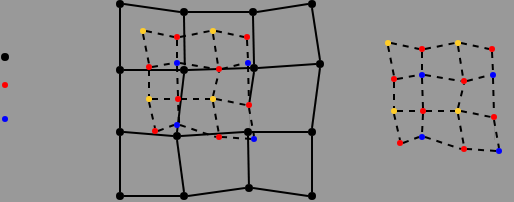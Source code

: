 <mxfile version="21.1.8" type="github">
  <diagram name="第 1 页" id="hhyrwVvPwq14U2Z5D0it">
    <mxGraphModel dx="271" dy="145" grid="0" gridSize="10" guides="1" tooltips="1" connect="1" arrows="1" fold="1" page="1" pageScale="1" pageWidth="827" pageHeight="1169" background="#999999" math="0" shadow="0">
      <root>
        <mxCell id="0" />
        <mxCell id="1" parent="0" />
        <mxCell id="DjizyAYh-VV-ndND365C-114" style="rounded=1;orthogonalLoop=1;jettySize=auto;html=1;exitX=1;exitY=0.5;exitDx=0;exitDy=0;entryX=0;entryY=0.5;entryDx=0;entryDy=0;startArrow=none;startFill=0;endArrow=none;endFill=0;elbow=vertical;strokeWidth=1;strokeColor=default;" edge="1" parent="1" source="DjizyAYh-VV-ndND365C-101" target="DjizyAYh-VV-ndND365C-102">
          <mxGeometry relative="1" as="geometry" />
        </mxCell>
        <mxCell id="DjizyAYh-VV-ndND365C-138" style="rounded=0;orthogonalLoop=1;jettySize=auto;html=1;exitX=0.5;exitY=1;exitDx=0;exitDy=0;entryX=0.5;entryY=0;entryDx=0;entryDy=0;endArrow=none;endFill=0;strokeWidth=1;" edge="1" parent="1" source="DjizyAYh-VV-ndND365C-101" target="DjizyAYh-VV-ndND365C-118">
          <mxGeometry relative="1" as="geometry" />
        </mxCell>
        <mxCell id="DjizyAYh-VV-ndND365C-101" value="" style="ellipse;whiteSpace=wrap;html=1;aspect=fixed;strokeColor=none;fillColor=#000000;" vertex="1" parent="1">
          <mxGeometry x="287" y="177" width="4" height="4" as="geometry" />
        </mxCell>
        <mxCell id="DjizyAYh-VV-ndND365C-115" style="rounded=0;orthogonalLoop=1;jettySize=auto;html=1;exitX=1;exitY=0.5;exitDx=0;exitDy=0;entryX=0;entryY=0.5;entryDx=0;entryDy=0;endArrow=none;endFill=0;strokeWidth=1;" edge="1" parent="1" source="DjizyAYh-VV-ndND365C-102" target="DjizyAYh-VV-ndND365C-103">
          <mxGeometry relative="1" as="geometry" />
        </mxCell>
        <mxCell id="DjizyAYh-VV-ndND365C-141" style="rounded=0;orthogonalLoop=1;jettySize=auto;html=1;exitX=0.5;exitY=1;exitDx=0;exitDy=0;endArrow=none;endFill=0;strokeWidth=1;" edge="1" parent="1" source="DjizyAYh-VV-ndND365C-102">
          <mxGeometry relative="1" as="geometry">
            <mxPoint x="321.389" y="209.619" as="targetPoint" />
          </mxGeometry>
        </mxCell>
        <mxCell id="DjizyAYh-VV-ndND365C-102" value="" style="ellipse;whiteSpace=wrap;html=1;aspect=fixed;strokeColor=none;fillColor=#000000;" vertex="1" parent="1">
          <mxGeometry x="319" y="181" width="4" height="4" as="geometry" />
        </mxCell>
        <mxCell id="DjizyAYh-VV-ndND365C-116" style="rounded=0;orthogonalLoop=1;jettySize=auto;html=1;exitX=1;exitY=0.5;exitDx=0;exitDy=0;endArrow=none;endFill=0;entryX=0;entryY=0.5;entryDx=0;entryDy=0;strokeWidth=1;" edge="1" parent="1" source="DjizyAYh-VV-ndND365C-103" target="DjizyAYh-VV-ndND365C-104">
          <mxGeometry relative="1" as="geometry">
            <mxPoint x="372.476" y="179.667" as="targetPoint" />
          </mxGeometry>
        </mxCell>
        <mxCell id="DjizyAYh-VV-ndND365C-144" style="rounded=0;orthogonalLoop=1;jettySize=auto;html=1;exitX=0.5;exitY=1;exitDx=0;exitDy=0;entryX=0.5;entryY=0;entryDx=0;entryDy=0;endArrow=none;endFill=0;strokeWidth=1;" edge="1" parent="1" source="DjizyAYh-VV-ndND365C-103" target="DjizyAYh-VV-ndND365C-122">
          <mxGeometry relative="1" as="geometry" />
        </mxCell>
        <mxCell id="DjizyAYh-VV-ndND365C-103" value="" style="ellipse;whiteSpace=wrap;html=1;aspect=fixed;strokeColor=none;fillColor=#000000;" vertex="1" parent="1">
          <mxGeometry x="353.5" y="181" width="4" height="4" as="geometry" />
        </mxCell>
        <mxCell id="DjizyAYh-VV-ndND365C-147" style="rounded=0;orthogonalLoop=1;jettySize=auto;html=1;exitX=0.5;exitY=1;exitDx=0;exitDy=0;endArrow=none;endFill=0;strokeWidth=1;entryX=0.5;entryY=0;entryDx=0;entryDy=0;" edge="1" parent="1" source="DjizyAYh-VV-ndND365C-104" target="DjizyAYh-VV-ndND365C-123">
          <mxGeometry relative="1" as="geometry">
            <mxPoint x="385" y="210" as="targetPoint" />
          </mxGeometry>
        </mxCell>
        <mxCell id="DjizyAYh-VV-ndND365C-104" value="" style="ellipse;whiteSpace=wrap;html=1;aspect=fixed;strokeColor=none;fillColor=#000000;" vertex="1" parent="1">
          <mxGeometry x="383" y="177" width="4" height="4" as="geometry" />
        </mxCell>
        <mxCell id="DjizyAYh-VV-ndND365C-117" style="rounded=0;orthogonalLoop=1;jettySize=auto;html=1;exitX=1;exitY=0.5;exitDx=0;exitDy=0;entryX=0;entryY=0.5;entryDx=0;entryDy=0;startArrow=none;startFill=0;endArrow=none;endFill=0;elbow=vertical;strokeWidth=1;" edge="1" parent="1" source="DjizyAYh-VV-ndND365C-118" target="DjizyAYh-VV-ndND365C-120">
          <mxGeometry relative="1" as="geometry" />
        </mxCell>
        <mxCell id="DjizyAYh-VV-ndND365C-139" style="rounded=0;orthogonalLoop=1;jettySize=auto;html=1;exitX=0.5;exitY=1;exitDx=0;exitDy=0;entryX=0.5;entryY=0;entryDx=0;entryDy=0;endArrow=none;endFill=0;strokeWidth=1;" edge="1" parent="1" source="DjizyAYh-VV-ndND365C-118" target="DjizyAYh-VV-ndND365C-125">
          <mxGeometry relative="1" as="geometry" />
        </mxCell>
        <mxCell id="DjizyAYh-VV-ndND365C-118" value="" style="ellipse;whiteSpace=wrap;html=1;aspect=fixed;strokeColor=none;fillColor=#000000;" vertex="1" parent="1">
          <mxGeometry x="287" y="210" width="4" height="4" as="geometry" />
        </mxCell>
        <mxCell id="DjizyAYh-VV-ndND365C-119" style="rounded=0;orthogonalLoop=1;jettySize=auto;html=1;exitX=1;exitY=0.5;exitDx=0;exitDy=0;entryX=0;entryY=0.5;entryDx=0;entryDy=0;endArrow=none;endFill=0;strokeWidth=1;" edge="1" parent="1" source="DjizyAYh-VV-ndND365C-120" target="DjizyAYh-VV-ndND365C-122">
          <mxGeometry relative="1" as="geometry" />
        </mxCell>
        <mxCell id="DjizyAYh-VV-ndND365C-120" value="" style="ellipse;whiteSpace=wrap;html=1;aspect=fixed;strokeColor=none;fillColor=#000000;" vertex="1" parent="1">
          <mxGeometry x="319" y="210" width="4" height="4" as="geometry" />
        </mxCell>
        <mxCell id="DjizyAYh-VV-ndND365C-121" style="rounded=0;orthogonalLoop=1;jettySize=auto;html=1;exitX=1;exitY=0.5;exitDx=0;exitDy=0;endArrow=none;endFill=0;strokeWidth=1;entryX=0;entryY=0.5;entryDx=0;entryDy=0;" edge="1" parent="1" source="DjizyAYh-VV-ndND365C-122" target="DjizyAYh-VV-ndND365C-123">
          <mxGeometry relative="1" as="geometry">
            <mxPoint x="382" y="213" as="targetPoint" />
          </mxGeometry>
        </mxCell>
        <mxCell id="DjizyAYh-VV-ndND365C-145" style="rounded=0;orthogonalLoop=1;jettySize=auto;html=1;exitX=0.5;exitY=1;exitDx=0;exitDy=0;dashed=1;endArrow=none;endFill=0;strokeWidth=0;" edge="1" parent="1" source="DjizyAYh-VV-ndND365C-165">
          <mxGeometry relative="1" as="geometry">
            <mxPoint x="353.5" y="240.73" as="targetPoint" />
          </mxGeometry>
        </mxCell>
        <mxCell id="DjizyAYh-VV-ndND365C-122" value="" style="ellipse;whiteSpace=wrap;html=1;aspect=fixed;strokeColor=none;fillColor=#000000;" vertex="1" parent="1">
          <mxGeometry x="354" y="209" width="4" height="4" as="geometry" />
        </mxCell>
        <mxCell id="DjizyAYh-VV-ndND365C-148" style="rounded=0;orthogonalLoop=1;jettySize=auto;html=1;exitX=0.5;exitY=1;exitDx=0;exitDy=0;entryX=0.5;entryY=0;entryDx=0;entryDy=0;endArrow=none;endFill=0;strokeWidth=1;" edge="1" parent="1" source="DjizyAYh-VV-ndND365C-123" target="DjizyAYh-VV-ndND365C-130">
          <mxGeometry relative="1" as="geometry" />
        </mxCell>
        <mxCell id="DjizyAYh-VV-ndND365C-123" value="" style="ellipse;whiteSpace=wrap;html=1;aspect=fixed;strokeColor=none;fillColor=#000000;" vertex="1" parent="1">
          <mxGeometry x="387" y="207" width="4" height="4" as="geometry" />
        </mxCell>
        <mxCell id="DjizyAYh-VV-ndND365C-124" style="rounded=0;orthogonalLoop=1;jettySize=auto;html=1;exitX=1;exitY=0.5;exitDx=0;exitDy=0;entryX=0;entryY=0.5;entryDx=0;entryDy=0;startArrow=none;startFill=0;endArrow=none;endFill=0;elbow=vertical;strokeWidth=1;" edge="1" parent="1" source="DjizyAYh-VV-ndND365C-125" target="DjizyAYh-VV-ndND365C-127">
          <mxGeometry relative="1" as="geometry" />
        </mxCell>
        <mxCell id="DjizyAYh-VV-ndND365C-140" style="rounded=0;orthogonalLoop=1;jettySize=auto;html=1;exitX=0.5;exitY=1;exitDx=0;exitDy=0;entryX=0.5;entryY=0;entryDx=0;entryDy=0;endArrow=none;endFill=0;strokeWidth=1;" edge="1" parent="1" source="DjizyAYh-VV-ndND365C-125" target="DjizyAYh-VV-ndND365C-132">
          <mxGeometry relative="1" as="geometry" />
        </mxCell>
        <mxCell id="DjizyAYh-VV-ndND365C-125" value="" style="ellipse;whiteSpace=wrap;html=1;aspect=fixed;strokeColor=none;fillColor=#000000;" vertex="1" parent="1">
          <mxGeometry x="287" y="241" width="4" height="4" as="geometry" />
        </mxCell>
        <mxCell id="DjizyAYh-VV-ndND365C-143" style="rounded=0;orthogonalLoop=1;jettySize=auto;html=1;exitX=0.5;exitY=1;exitDx=0;exitDy=0;entryX=0.5;entryY=0;entryDx=0;entryDy=0;endArrow=none;endFill=0;strokeWidth=1;" edge="1" parent="1" source="DjizyAYh-VV-ndND365C-127" target="DjizyAYh-VV-ndND365C-134">
          <mxGeometry relative="1" as="geometry" />
        </mxCell>
        <mxCell id="DjizyAYh-VV-ndND365C-253" style="rounded=0;orthogonalLoop=1;jettySize=auto;html=1;exitX=0.5;exitY=0;exitDx=0;exitDy=0;entryX=0.5;entryY=1;entryDx=0;entryDy=0;endArrow=none;endFill=0;" edge="1" parent="1" source="DjizyAYh-VV-ndND365C-127" target="DjizyAYh-VV-ndND365C-120">
          <mxGeometry relative="1" as="geometry" />
        </mxCell>
        <mxCell id="DjizyAYh-VV-ndND365C-127" value="" style="ellipse;whiteSpace=wrap;html=1;aspect=fixed;strokeColor=none;fillColor=#000000;" vertex="1" parent="1">
          <mxGeometry x="315.5" y="243" width="4" height="4" as="geometry" />
        </mxCell>
        <mxCell id="DjizyAYh-VV-ndND365C-128" style="rounded=0;orthogonalLoop=1;jettySize=auto;html=1;exitX=1;exitY=0.5;exitDx=0;exitDy=0;endArrow=none;endFill=0;entryX=0;entryY=0.5;entryDx=0;entryDy=0;strokeWidth=1;" edge="1" parent="1" source="DjizyAYh-VV-ndND365C-129" target="DjizyAYh-VV-ndND365C-130">
          <mxGeometry relative="1" as="geometry">
            <mxPoint x="372.476" y="243.667" as="targetPoint" />
          </mxGeometry>
        </mxCell>
        <mxCell id="DjizyAYh-VV-ndND365C-146" style="rounded=0;orthogonalLoop=1;jettySize=auto;html=1;exitX=0.5;exitY=1;exitDx=0;exitDy=0;dashed=1;endArrow=none;endFill=0;strokeWidth=0;" edge="1" parent="1" source="DjizyAYh-VV-ndND365C-136">
          <mxGeometry relative="1" as="geometry">
            <mxPoint x="353.5" y="272.635" as="targetPoint" />
          </mxGeometry>
        </mxCell>
        <mxCell id="DjizyAYh-VV-ndND365C-129" value="" style="ellipse;whiteSpace=wrap;html=1;aspect=fixed;strokeColor=none;fillColor=#000000;" vertex="1" parent="1">
          <mxGeometry x="351" y="241" width="4" height="4" as="geometry" />
        </mxCell>
        <mxCell id="DjizyAYh-VV-ndND365C-149" style="rounded=0;orthogonalLoop=1;jettySize=auto;html=1;exitX=0.5;exitY=1;exitDx=0;exitDy=0;entryX=0.5;entryY=0;entryDx=0;entryDy=0;endArrow=none;endFill=0;strokeWidth=1;" edge="1" parent="1" source="DjizyAYh-VV-ndND365C-130" target="DjizyAYh-VV-ndND365C-137">
          <mxGeometry relative="1" as="geometry" />
        </mxCell>
        <mxCell id="DjizyAYh-VV-ndND365C-130" value="" style="ellipse;whiteSpace=wrap;html=1;aspect=fixed;strokeColor=none;fillColor=#000000;" vertex="1" parent="1">
          <mxGeometry x="383" y="241" width="4" height="4" as="geometry" />
        </mxCell>
        <mxCell id="DjizyAYh-VV-ndND365C-131" style="rounded=0;orthogonalLoop=1;jettySize=auto;html=1;exitX=1;exitY=0.5;exitDx=0;exitDy=0;entryX=0;entryY=0.5;entryDx=0;entryDy=0;startArrow=none;startFill=0;endArrow=none;endFill=0;elbow=vertical;strokeWidth=1;" edge="1" parent="1" source="DjizyAYh-VV-ndND365C-132" target="DjizyAYh-VV-ndND365C-134">
          <mxGeometry relative="1" as="geometry" />
        </mxCell>
        <mxCell id="DjizyAYh-VV-ndND365C-132" value="" style="ellipse;whiteSpace=wrap;html=1;aspect=fixed;strokeColor=none;fillColor=#000000;" vertex="1" parent="1">
          <mxGeometry x="287" y="273" width="4" height="4" as="geometry" />
        </mxCell>
        <mxCell id="DjizyAYh-VV-ndND365C-133" style="rounded=0;orthogonalLoop=1;jettySize=auto;html=1;exitX=1;exitY=0.5;exitDx=0;exitDy=0;entryX=0;entryY=0.5;entryDx=0;entryDy=0;endArrow=none;endFill=0;strokeWidth=1;" edge="1" parent="1" source="DjizyAYh-VV-ndND365C-134" target="DjizyAYh-VV-ndND365C-136">
          <mxGeometry relative="1" as="geometry" />
        </mxCell>
        <mxCell id="DjizyAYh-VV-ndND365C-134" value="" style="ellipse;whiteSpace=wrap;html=1;aspect=fixed;strokeColor=none;fillColor=#000000;" vertex="1" parent="1">
          <mxGeometry x="319" y="273" width="4" height="4" as="geometry" />
        </mxCell>
        <mxCell id="DjizyAYh-VV-ndND365C-135" style="rounded=0;orthogonalLoop=1;jettySize=auto;html=1;exitX=1;exitY=0.5;exitDx=0;exitDy=0;endArrow=none;endFill=0;entryX=0;entryY=0.5;entryDx=0;entryDy=0;strokeWidth=1;" edge="1" parent="1" source="DjizyAYh-VV-ndND365C-136" target="DjizyAYh-VV-ndND365C-137">
          <mxGeometry relative="1" as="geometry">
            <mxPoint x="372.476" y="275.667" as="targetPoint" />
          </mxGeometry>
        </mxCell>
        <mxCell id="DjizyAYh-VV-ndND365C-137" value="" style="ellipse;whiteSpace=wrap;html=1;aspect=fixed;strokeColor=none;fillColor=#000000;" vertex="1" parent="1">
          <mxGeometry x="383" y="273" width="4" height="4" as="geometry" />
        </mxCell>
        <mxCell id="DjizyAYh-VV-ndND365C-150" value="" style="ellipse;whiteSpace=wrap;html=1;aspect=fixed;fillColor=#000000;" vertex="1" parent="1">
          <mxGeometry x="230" y="204" width="3" height="3" as="geometry" />
        </mxCell>
        <mxCell id="DjizyAYh-VV-ndND365C-151" value="" style="ellipse;whiteSpace=wrap;html=1;aspect=fixed;fillColor=#FF0000;strokeColor=none;" vertex="1" parent="1">
          <mxGeometry x="230" y="218" width="3" height="3" as="geometry" />
        </mxCell>
        <mxCell id="DjizyAYh-VV-ndND365C-152" value="" style="ellipse;whiteSpace=wrap;html=1;aspect=fixed;strokeColor=none;fillColor=#0000FF;" vertex="1" parent="1">
          <mxGeometry x="230" y="235" width="3" height="3" as="geometry" />
        </mxCell>
        <mxCell id="DjizyAYh-VV-ndND365C-178" style="rounded=0;orthogonalLoop=1;jettySize=auto;html=1;exitX=1;exitY=0.5;exitDx=0;exitDy=0;entryX=0;entryY=0.5;entryDx=0;entryDy=0;endArrow=none;endFill=0;dashed=1;" edge="1" parent="1" source="DjizyAYh-VV-ndND365C-153" target="DjizyAYh-VV-ndND365C-157">
          <mxGeometry relative="1" as="geometry" />
        </mxCell>
        <mxCell id="DjizyAYh-VV-ndND365C-181" style="rounded=0;orthogonalLoop=1;jettySize=auto;html=1;exitX=0.5;exitY=1;exitDx=0;exitDy=0;entryX=0.5;entryY=0;entryDx=0;entryDy=0;endArrow=none;endFill=0;dashed=1;" edge="1" parent="1" source="DjizyAYh-VV-ndND365C-153" target="DjizyAYh-VV-ndND365C-162">
          <mxGeometry relative="1" as="geometry" />
        </mxCell>
        <mxCell id="DjizyAYh-VV-ndND365C-153" value="" style="ellipse;whiteSpace=wrap;html=1;aspect=fixed;strokeColor=none;fillColor=#ffcd28;gradientColor=none;" vertex="1" parent="1">
          <mxGeometry x="299" y="191" width="3" height="3" as="geometry" />
        </mxCell>
        <mxCell id="DjizyAYh-VV-ndND365C-180" style="rounded=0;orthogonalLoop=1;jettySize=auto;html=1;exitX=1;exitY=0.5;exitDx=0;exitDy=0;entryX=0;entryY=0.5;entryDx=0;entryDy=0;startArrow=none;startFill=0;endArrow=none;endFill=0;dashed=1;" edge="1" parent="1" source="DjizyAYh-VV-ndND365C-154" target="DjizyAYh-VV-ndND365C-164">
          <mxGeometry relative="1" as="geometry" />
        </mxCell>
        <mxCell id="DjizyAYh-VV-ndND365C-198" style="rounded=0;orthogonalLoop=1;jettySize=auto;html=1;exitX=0.5;exitY=1;exitDx=0;exitDy=0;entryX=0.415;entryY=0.372;entryDx=0;entryDy=0;entryPerimeter=0;endArrow=none;endFill=0;dashed=1;" edge="1" parent="1" source="DjizyAYh-VV-ndND365C-154" target="DjizyAYh-VV-ndND365C-163">
          <mxGeometry relative="1" as="geometry" />
        </mxCell>
        <mxCell id="DjizyAYh-VV-ndND365C-154" value="" style="ellipse;whiteSpace=wrap;html=1;aspect=fixed;strokeColor=none;fillColor=#ffcd28;gradientColor=none;" vertex="1" parent="1">
          <mxGeometry x="334" y="191" width="3" height="3" as="geometry" />
        </mxCell>
        <mxCell id="DjizyAYh-VV-ndND365C-184" style="rounded=0;orthogonalLoop=1;jettySize=auto;html=1;exitX=0.5;exitY=1;exitDx=0;exitDy=0;entryX=0.5;entryY=0;entryDx=0;entryDy=0;endArrow=none;endFill=0;dashed=1;" edge="1" parent="1" source="DjizyAYh-VV-ndND365C-155" target="DjizyAYh-VV-ndND365C-166">
          <mxGeometry relative="1" as="geometry" />
        </mxCell>
        <mxCell id="DjizyAYh-VV-ndND365C-191" style="rounded=0;orthogonalLoop=1;jettySize=auto;html=1;exitX=1;exitY=0.5;exitDx=0;exitDy=0;entryX=0;entryY=0.5;entryDx=0;entryDy=0;endArrow=none;endFill=0;dashed=1;" edge="1" parent="1" source="DjizyAYh-VV-ndND365C-155" target="DjizyAYh-VV-ndND365C-168">
          <mxGeometry relative="1" as="geometry" />
        </mxCell>
        <mxCell id="DjizyAYh-VV-ndND365C-155" value="" style="ellipse;whiteSpace=wrap;html=1;aspect=fixed;strokeColor=none;fillColor=#ffcd28;gradientColor=none;" vertex="1" parent="1">
          <mxGeometry x="302" y="225" width="3" height="3" as="geometry" />
        </mxCell>
        <mxCell id="DjizyAYh-VV-ndND365C-196" style="rounded=0;orthogonalLoop=1;jettySize=auto;html=1;exitX=0.5;exitY=0;exitDx=0;exitDy=0;entryX=0.5;entryY=1;entryDx=0;entryDy=0;endArrow=none;endFill=0;dashed=1;" edge="1" parent="1" source="DjizyAYh-VV-ndND365C-156" target="DjizyAYh-VV-ndND365C-163">
          <mxGeometry relative="1" as="geometry" />
        </mxCell>
        <mxCell id="DjizyAYh-VV-ndND365C-201" style="rounded=0;orthogonalLoop=1;jettySize=auto;html=1;exitX=1;exitY=0.5;exitDx=0;exitDy=0;entryX=0;entryY=0.5;entryDx=0;entryDy=0;endArrow=none;endFill=0;dashed=1;" edge="1" parent="1" source="DjizyAYh-VV-ndND365C-156" target="DjizyAYh-VV-ndND365C-165">
          <mxGeometry relative="1" as="geometry" />
        </mxCell>
        <mxCell id="DjizyAYh-VV-ndND365C-204" style="rounded=0;orthogonalLoop=1;jettySize=auto;html=1;exitX=0.5;exitY=1;exitDx=0;exitDy=0;entryX=0.5;entryY=0;entryDx=0;entryDy=0;endArrow=none;endFill=0;dashed=1;" edge="1" parent="1" source="DjizyAYh-VV-ndND365C-156" target="DjizyAYh-VV-ndND365C-170">
          <mxGeometry relative="1" as="geometry" />
        </mxCell>
        <mxCell id="DjizyAYh-VV-ndND365C-156" value="" style="ellipse;whiteSpace=wrap;html=1;aspect=fixed;strokeColor=none;fillColor=#ffcd28;gradientColor=none;" vertex="1" parent="1">
          <mxGeometry x="334" y="225" width="3" height="3" as="geometry" />
        </mxCell>
        <mxCell id="DjizyAYh-VV-ndND365C-179" style="rounded=0;orthogonalLoop=1;jettySize=auto;html=1;exitX=1;exitY=0.5;exitDx=0;exitDy=0;entryX=0;entryY=0.5;entryDx=0;entryDy=0;endArrow=none;endFill=0;dashed=1;" edge="1" parent="1" source="DjizyAYh-VV-ndND365C-157" target="DjizyAYh-VV-ndND365C-154">
          <mxGeometry relative="1" as="geometry" />
        </mxCell>
        <mxCell id="DjizyAYh-VV-ndND365C-182" style="rounded=0;orthogonalLoop=1;jettySize=auto;html=1;exitX=0.5;exitY=1;exitDx=0;exitDy=0;entryX=0.5;entryY=0;entryDx=0;entryDy=0;endArrow=none;endFill=0;dashed=1;" edge="1" parent="1" source="DjizyAYh-VV-ndND365C-157" target="DjizyAYh-VV-ndND365C-172">
          <mxGeometry relative="1" as="geometry" />
        </mxCell>
        <mxCell id="DjizyAYh-VV-ndND365C-157" value="" style="ellipse;whiteSpace=wrap;html=1;aspect=fixed;fillColor=#FF0000;strokeColor=none;" vertex="1" parent="1">
          <mxGeometry x="316" y="194" width="3" height="3" as="geometry" />
        </mxCell>
        <mxCell id="DjizyAYh-VV-ndND365C-183" style="rounded=0;orthogonalLoop=1;jettySize=auto;html=1;exitX=0.5;exitY=1;exitDx=0;exitDy=0;entryX=0.5;entryY=0;entryDx=0;entryDy=0;endArrow=none;endFill=0;dashed=1;" edge="1" parent="1" source="DjizyAYh-VV-ndND365C-162" target="DjizyAYh-VV-ndND365C-155">
          <mxGeometry relative="1" as="geometry" />
        </mxCell>
        <mxCell id="DjizyAYh-VV-ndND365C-186" style="rounded=0;orthogonalLoop=1;jettySize=auto;html=1;exitX=1;exitY=0.5;exitDx=0;exitDy=0;entryX=0;entryY=0.5;entryDx=0;entryDy=0;endArrow=none;endFill=0;dashed=1;" edge="1" parent="1" source="DjizyAYh-VV-ndND365C-162" target="DjizyAYh-VV-ndND365C-172">
          <mxGeometry relative="1" as="geometry" />
        </mxCell>
        <mxCell id="DjizyAYh-VV-ndND365C-162" value="" style="ellipse;whiteSpace=wrap;html=1;aspect=fixed;fillColor=#FF0000;strokeColor=none;" vertex="1" parent="1">
          <mxGeometry x="302" y="209" width="3" height="3" as="geometry" />
        </mxCell>
        <mxCell id="DjizyAYh-VV-ndND365C-188" style="rounded=0;orthogonalLoop=1;jettySize=auto;html=1;exitX=1;exitY=0.5;exitDx=0;exitDy=0;entryX=0;entryY=0.5;entryDx=0;entryDy=0;endArrow=none;endFill=0;dashed=1;" edge="1" parent="1" source="DjizyAYh-VV-ndND365C-163" target="DjizyAYh-VV-ndND365C-173">
          <mxGeometry relative="1" as="geometry" />
        </mxCell>
        <mxCell id="DjizyAYh-VV-ndND365C-163" value="" style="ellipse;whiteSpace=wrap;html=1;aspect=fixed;fillColor=#FF0000;strokeColor=none;" vertex="1" parent="1">
          <mxGeometry x="337" y="210" width="3" height="3" as="geometry" />
        </mxCell>
        <mxCell id="DjizyAYh-VV-ndND365C-189" style="rounded=0;orthogonalLoop=1;jettySize=auto;html=1;exitX=0.5;exitY=1;exitDx=0;exitDy=0;entryX=0.5;entryY=0;entryDx=0;entryDy=0;endArrow=none;endFill=0;dashed=1;" edge="1" parent="1" source="DjizyAYh-VV-ndND365C-164" target="DjizyAYh-VV-ndND365C-173">
          <mxGeometry relative="1" as="geometry" />
        </mxCell>
        <mxCell id="DjizyAYh-VV-ndND365C-209" style="edgeStyle=orthogonalEdgeStyle;rounded=0;orthogonalLoop=1;jettySize=auto;html=1;exitX=1;exitY=1;exitDx=0;exitDy=0;" edge="1" parent="1" source="DjizyAYh-VV-ndND365C-164">
          <mxGeometry relative="1" as="geometry">
            <mxPoint x="353.5" y="196.538" as="targetPoint" />
          </mxGeometry>
        </mxCell>
        <mxCell id="DjizyAYh-VV-ndND365C-164" value="" style="ellipse;whiteSpace=wrap;html=1;aspect=fixed;fillColor=#FF0000;strokeColor=none;" vertex="1" parent="1">
          <mxGeometry x="351" y="194" width="3" height="3" as="geometry" />
        </mxCell>
        <mxCell id="DjizyAYh-VV-ndND365C-185" style="rounded=0;orthogonalLoop=1;jettySize=auto;html=1;exitX=1;exitY=0.5;exitDx=0;exitDy=0;entryX=0;entryY=0.5;entryDx=0;entryDy=0;endArrow=none;endFill=0;dashed=1;" edge="1" parent="1" source="DjizyAYh-VV-ndND365C-166" target="DjizyAYh-VV-ndND365C-174">
          <mxGeometry relative="1" as="geometry" />
        </mxCell>
        <mxCell id="DjizyAYh-VV-ndND365C-166" value="" style="ellipse;whiteSpace=wrap;html=1;aspect=fixed;fillColor=#FF0000;strokeColor=none;" vertex="1" parent="1">
          <mxGeometry x="305" y="241" width="3" height="3" as="geometry" />
        </mxCell>
        <mxCell id="DjizyAYh-VV-ndND365C-193" style="rounded=0;orthogonalLoop=1;jettySize=auto;html=1;exitX=1;exitY=0.5;exitDx=0;exitDy=0;entryX=0;entryY=0.5;entryDx=0;entryDy=0;endArrow=none;endFill=0;dashed=1;" edge="1" parent="1" source="DjizyAYh-VV-ndND365C-168" target="DjizyAYh-VV-ndND365C-156">
          <mxGeometry relative="1" as="geometry" />
        </mxCell>
        <mxCell id="DjizyAYh-VV-ndND365C-171" value="" style="rounded=0;orthogonalLoop=1;jettySize=auto;html=1;exitX=1;exitY=0.5;exitDx=0;exitDy=0;entryX=0;entryY=0.5;entryDx=0;entryDy=0;endArrow=none;endFill=0;strokeWidth=1;" edge="1" parent="1" source="DjizyAYh-VV-ndND365C-127" target="DjizyAYh-VV-ndND365C-129">
          <mxGeometry relative="1" as="geometry">
            <mxPoint x="324" y="244" as="sourcePoint" />
            <mxPoint x="351" y="244" as="targetPoint" />
          </mxGeometry>
        </mxCell>
        <mxCell id="DjizyAYh-VV-ndND365C-170" value="" style="ellipse;whiteSpace=wrap;html=1;aspect=fixed;fillColor=#FF0000;strokeColor=none;" vertex="1" parent="1">
          <mxGeometry x="337" y="244" width="3" height="3" as="geometry" />
        </mxCell>
        <mxCell id="DjizyAYh-VV-ndND365C-187" style="rounded=0;orthogonalLoop=1;jettySize=auto;html=1;exitX=1;exitY=0.5;exitDx=0;exitDy=0;entryX=0;entryY=0.5;entryDx=0;entryDy=0;endArrow=none;endFill=0;dashed=1;" edge="1" parent="1" source="DjizyAYh-VV-ndND365C-172" target="DjizyAYh-VV-ndND365C-163">
          <mxGeometry relative="1" as="geometry" />
        </mxCell>
        <mxCell id="DjizyAYh-VV-ndND365C-190" style="rounded=0;orthogonalLoop=1;jettySize=auto;html=1;exitX=0.5;exitY=1;exitDx=0;exitDy=0;entryX=0.5;entryY=0;entryDx=0;entryDy=0;endArrow=none;endFill=0;dashed=1;" edge="1" parent="1" source="DjizyAYh-VV-ndND365C-172" target="DjizyAYh-VV-ndND365C-168">
          <mxGeometry relative="1" as="geometry" />
        </mxCell>
        <mxCell id="DjizyAYh-VV-ndND365C-172" value="" style="ellipse;whiteSpace=wrap;html=1;aspect=fixed;strokeColor=none;fillColor=#0000FF;" vertex="1" parent="1">
          <mxGeometry x="316" y="207" width="3" height="3" as="geometry" />
        </mxCell>
        <mxCell id="DjizyAYh-VV-ndND365C-197" style="rounded=0;orthogonalLoop=1;jettySize=auto;html=1;exitX=0.5;exitY=1;exitDx=0;exitDy=0;entryX=0.5;entryY=0;entryDx=0;entryDy=0;endArrow=none;endFill=0;dashed=1;" edge="1" parent="1" source="DjizyAYh-VV-ndND365C-173" target="DjizyAYh-VV-ndND365C-165">
          <mxGeometry relative="1" as="geometry" />
        </mxCell>
        <mxCell id="DjizyAYh-VV-ndND365C-173" value="" style="ellipse;whiteSpace=wrap;html=1;aspect=fixed;strokeColor=none;fillColor=#0000FF;" vertex="1" parent="1">
          <mxGeometry x="351.5" y="207" width="3" height="3" as="geometry" />
        </mxCell>
        <mxCell id="DjizyAYh-VV-ndND365C-202" style="rounded=0;orthogonalLoop=1;jettySize=auto;html=1;exitX=1;exitY=0.5;exitDx=0;exitDy=0;entryX=0;entryY=0.5;entryDx=0;entryDy=0;endArrow=none;endFill=0;dashed=1;" edge="1" parent="1" source="DjizyAYh-VV-ndND365C-174" target="DjizyAYh-VV-ndND365C-170">
          <mxGeometry relative="1" as="geometry" />
        </mxCell>
        <mxCell id="DjizyAYh-VV-ndND365C-203" style="rounded=0;orthogonalLoop=1;jettySize=auto;html=1;exitX=1;exitY=0;exitDx=0;exitDy=0;entryX=0.5;entryY=1;entryDx=0;entryDy=0;endArrow=none;endFill=0;dashed=1;" edge="1" parent="1" source="DjizyAYh-VV-ndND365C-174" target="DjizyAYh-VV-ndND365C-168">
          <mxGeometry relative="1" as="geometry" />
        </mxCell>
        <mxCell id="DjizyAYh-VV-ndND365C-174" value="" style="ellipse;whiteSpace=wrap;html=1;aspect=fixed;strokeColor=none;fillColor=#0000FF;" vertex="1" parent="1">
          <mxGeometry x="316" y="238" width="3" height="3" as="geometry" />
        </mxCell>
        <mxCell id="DjizyAYh-VV-ndND365C-205" style="rounded=0;orthogonalLoop=1;jettySize=auto;html=1;exitX=0;exitY=0.5;exitDx=0;exitDy=0;entryX=1;entryY=0.5;entryDx=0;entryDy=0;endArrow=none;endFill=0;dashed=1;" edge="1" parent="1" source="DjizyAYh-VV-ndND365C-175" target="DjizyAYh-VV-ndND365C-170">
          <mxGeometry relative="1" as="geometry" />
        </mxCell>
        <mxCell id="DjizyAYh-VV-ndND365C-175" value="" style="ellipse;whiteSpace=wrap;html=1;aspect=fixed;strokeColor=none;fillColor=#0000FF;" vertex="1" parent="1">
          <mxGeometry x="354.5" y="245" width="3" height="3" as="geometry" />
        </mxCell>
        <mxCell id="DjizyAYh-VV-ndND365C-199" value="" style="rounded=0;orthogonalLoop=1;jettySize=auto;html=1;exitX=0.5;exitY=1;exitDx=0;exitDy=0;endArrow=none;endFill=0;strokeWidth=1;" edge="1" parent="1" source="DjizyAYh-VV-ndND365C-122" target="DjizyAYh-VV-ndND365C-165">
          <mxGeometry relative="1" as="geometry">
            <mxPoint x="353.5" y="240.73" as="targetPoint" />
            <mxPoint x="353" y="214" as="sourcePoint" />
          </mxGeometry>
        </mxCell>
        <mxCell id="DjizyAYh-VV-ndND365C-206" style="rounded=0;orthogonalLoop=1;jettySize=auto;html=1;exitX=0.5;exitY=1;exitDx=0;exitDy=0;entryX=0.5;entryY=0;entryDx=0;entryDy=0;endArrow=none;endFill=0;dashed=1;" edge="1" parent="1" source="DjizyAYh-VV-ndND365C-165" target="DjizyAYh-VV-ndND365C-175">
          <mxGeometry relative="1" as="geometry" />
        </mxCell>
        <mxCell id="DjizyAYh-VV-ndND365C-165" value="" style="ellipse;whiteSpace=wrap;html=1;aspect=fixed;fillColor=#FF0000;strokeColor=none;" vertex="1" parent="1">
          <mxGeometry x="352" y="228" width="3" height="3" as="geometry" />
        </mxCell>
        <mxCell id="DjizyAYh-VV-ndND365C-207" value="" style="rounded=0;orthogonalLoop=1;jettySize=auto;html=1;exitX=0.5;exitY=1;exitDx=0;exitDy=0;endArrow=none;endFill=0;strokeWidth=1;" edge="1" parent="1" source="DjizyAYh-VV-ndND365C-129" target="DjizyAYh-VV-ndND365C-136">
          <mxGeometry relative="1" as="geometry">
            <mxPoint x="353.5" y="272.635" as="targetPoint" />
            <mxPoint x="353" y="245" as="sourcePoint" />
          </mxGeometry>
        </mxCell>
        <mxCell id="DjizyAYh-VV-ndND365C-136" value="" style="ellipse;whiteSpace=wrap;html=1;aspect=fixed;strokeColor=none;fillColor=#000000;" vertex="1" parent="1">
          <mxGeometry x="351.5" y="269" width="4" height="4" as="geometry" />
        </mxCell>
        <mxCell id="DjizyAYh-VV-ndND365C-168" value="" style="ellipse;whiteSpace=wrap;html=1;aspect=fixed;fillColor=#FF0000;strokeColor=none;" vertex="1" parent="1">
          <mxGeometry x="316.5" y="225" width="3" height="3" as="geometry" />
        </mxCell>
        <mxCell id="DjizyAYh-VV-ndND365C-211" style="rounded=0;orthogonalLoop=1;jettySize=auto;html=1;exitX=0.5;exitY=1;exitDx=0;exitDy=0;endArrow=none;endFill=0;strokeWidth=1;entryX=0.5;entryY=0;entryDx=0;entryDy=0;dashed=1;" edge="1" parent="1" source="DjizyAYh-VV-ndND365C-252" target="DjizyAYh-VV-ndND365C-247">
          <mxGeometry relative="1" as="geometry">
            <mxPoint x="440.5" y="249" as="targetPoint" />
          </mxGeometry>
        </mxCell>
        <mxCell id="DjizyAYh-VV-ndND365C-212" style="rounded=0;orthogonalLoop=1;jettySize=auto;html=1;exitX=0.5;exitY=1;exitDx=0;exitDy=0;dashed=1;endArrow=none;endFill=0;strokeWidth=0;" edge="1" parent="1" source="DjizyAYh-VV-ndND365C-251">
          <mxGeometry relative="1" as="geometry">
            <mxPoint x="476" y="246.73" as="targetPoint" />
          </mxGeometry>
        </mxCell>
        <mxCell id="DjizyAYh-VV-ndND365C-213" style="rounded=0;orthogonalLoop=1;jettySize=auto;html=1;exitX=1;exitY=0.5;exitDx=0;exitDy=0;entryX=0;entryY=0.5;entryDx=0;entryDy=0;endArrow=none;endFill=0;dashed=1;" edge="1" parent="1" source="DjizyAYh-VV-ndND365C-215" target="DjizyAYh-VV-ndND365C-228">
          <mxGeometry relative="1" as="geometry" />
        </mxCell>
        <mxCell id="DjizyAYh-VV-ndND365C-214" style="rounded=0;orthogonalLoop=1;jettySize=auto;html=1;exitX=0.5;exitY=1;exitDx=0;exitDy=0;entryX=0.5;entryY=0;entryDx=0;entryDy=0;endArrow=none;endFill=0;dashed=1;" edge="1" parent="1" source="DjizyAYh-VV-ndND365C-215" target="DjizyAYh-VV-ndND365C-231">
          <mxGeometry relative="1" as="geometry" />
        </mxCell>
        <mxCell id="DjizyAYh-VV-ndND365C-215" value="" style="ellipse;whiteSpace=wrap;html=1;aspect=fixed;strokeColor=none;fillColor=#ffcd28;gradientColor=none;" vertex="1" parent="1">
          <mxGeometry x="421.5" y="197" width="3" height="3" as="geometry" />
        </mxCell>
        <mxCell id="DjizyAYh-VV-ndND365C-216" style="rounded=0;orthogonalLoop=1;jettySize=auto;html=1;exitX=1;exitY=0.5;exitDx=0;exitDy=0;entryX=0;entryY=0.5;entryDx=0;entryDy=0;startArrow=none;startFill=0;endArrow=none;endFill=0;dashed=1;" edge="1" parent="1" source="DjizyAYh-VV-ndND365C-218" target="DjizyAYh-VV-ndND365C-236">
          <mxGeometry relative="1" as="geometry" />
        </mxCell>
        <mxCell id="DjizyAYh-VV-ndND365C-217" style="rounded=0;orthogonalLoop=1;jettySize=auto;html=1;exitX=0.5;exitY=1;exitDx=0;exitDy=0;entryX=0.415;entryY=0.372;entryDx=0;entryDy=0;entryPerimeter=0;endArrow=none;endFill=0;dashed=1;" edge="1" parent="1" source="DjizyAYh-VV-ndND365C-218" target="DjizyAYh-VV-ndND365C-233">
          <mxGeometry relative="1" as="geometry" />
        </mxCell>
        <mxCell id="DjizyAYh-VV-ndND365C-218" value="" style="ellipse;whiteSpace=wrap;html=1;aspect=fixed;strokeColor=none;fillColor=#ffcd28;gradientColor=none;" vertex="1" parent="1">
          <mxGeometry x="456.5" y="197" width="3" height="3" as="geometry" />
        </mxCell>
        <mxCell id="DjizyAYh-VV-ndND365C-219" style="rounded=0;orthogonalLoop=1;jettySize=auto;html=1;exitX=0.5;exitY=1;exitDx=0;exitDy=0;entryX=0.5;entryY=0;entryDx=0;entryDy=0;endArrow=none;endFill=0;dashed=1;" edge="1" parent="1" source="DjizyAYh-VV-ndND365C-221" target="DjizyAYh-VV-ndND365C-238">
          <mxGeometry relative="1" as="geometry" />
        </mxCell>
        <mxCell id="DjizyAYh-VV-ndND365C-220" style="rounded=0;orthogonalLoop=1;jettySize=auto;html=1;exitX=1;exitY=0.5;exitDx=0;exitDy=0;entryX=0;entryY=0.5;entryDx=0;entryDy=0;endArrow=none;endFill=0;dashed=1;" edge="1" parent="1" source="DjizyAYh-VV-ndND365C-221" target="DjizyAYh-VV-ndND365C-252">
          <mxGeometry relative="1" as="geometry" />
        </mxCell>
        <mxCell id="DjizyAYh-VV-ndND365C-221" value="" style="ellipse;whiteSpace=wrap;html=1;aspect=fixed;strokeColor=none;fillColor=#ffcd28;gradientColor=none;" vertex="1" parent="1">
          <mxGeometry x="424.5" y="231" width="3" height="3" as="geometry" />
        </mxCell>
        <mxCell id="DjizyAYh-VV-ndND365C-222" style="rounded=0;orthogonalLoop=1;jettySize=auto;html=1;exitX=0.5;exitY=0;exitDx=0;exitDy=0;entryX=0.5;entryY=1;entryDx=0;entryDy=0;endArrow=none;endFill=0;dashed=1;" edge="1" parent="1" source="DjizyAYh-VV-ndND365C-225" target="DjizyAYh-VV-ndND365C-233">
          <mxGeometry relative="1" as="geometry" />
        </mxCell>
        <mxCell id="DjizyAYh-VV-ndND365C-223" style="rounded=0;orthogonalLoop=1;jettySize=auto;html=1;exitX=1;exitY=0.5;exitDx=0;exitDy=0;entryX=0;entryY=0.5;entryDx=0;entryDy=0;endArrow=none;endFill=0;dashed=1;" edge="1" parent="1" source="DjizyAYh-VV-ndND365C-225" target="DjizyAYh-VV-ndND365C-251">
          <mxGeometry relative="1" as="geometry" />
        </mxCell>
        <mxCell id="DjizyAYh-VV-ndND365C-224" style="rounded=0;orthogonalLoop=1;jettySize=auto;html=1;exitX=0.5;exitY=1;exitDx=0;exitDy=0;entryX=0.5;entryY=0;entryDx=0;entryDy=0;endArrow=none;endFill=0;dashed=1;" edge="1" parent="1" source="DjizyAYh-VV-ndND365C-225" target="DjizyAYh-VV-ndND365C-240">
          <mxGeometry relative="1" as="geometry" />
        </mxCell>
        <mxCell id="DjizyAYh-VV-ndND365C-225" value="" style="ellipse;whiteSpace=wrap;html=1;aspect=fixed;strokeColor=none;fillColor=#ffcd28;gradientColor=none;" vertex="1" parent="1">
          <mxGeometry x="456.5" y="231" width="3" height="3" as="geometry" />
        </mxCell>
        <mxCell id="DjizyAYh-VV-ndND365C-226" style="rounded=0;orthogonalLoop=1;jettySize=auto;html=1;exitX=1;exitY=0.5;exitDx=0;exitDy=0;entryX=0;entryY=0.5;entryDx=0;entryDy=0;endArrow=none;endFill=0;dashed=1;" edge="1" parent="1" source="DjizyAYh-VV-ndND365C-228" target="DjizyAYh-VV-ndND365C-218">
          <mxGeometry relative="1" as="geometry" />
        </mxCell>
        <mxCell id="DjizyAYh-VV-ndND365C-227" style="rounded=0;orthogonalLoop=1;jettySize=auto;html=1;exitX=0.5;exitY=1;exitDx=0;exitDy=0;entryX=0.5;entryY=0;entryDx=0;entryDy=0;endArrow=none;endFill=0;dashed=1;" edge="1" parent="1" source="DjizyAYh-VV-ndND365C-228" target="DjizyAYh-VV-ndND365C-243">
          <mxGeometry relative="1" as="geometry" />
        </mxCell>
        <mxCell id="DjizyAYh-VV-ndND365C-228" value="" style="ellipse;whiteSpace=wrap;html=1;aspect=fixed;fillColor=#FF0000;strokeColor=none;" vertex="1" parent="1">
          <mxGeometry x="438.5" y="200" width="3" height="3" as="geometry" />
        </mxCell>
        <mxCell id="DjizyAYh-VV-ndND365C-229" style="rounded=0;orthogonalLoop=1;jettySize=auto;html=1;exitX=0.5;exitY=1;exitDx=0;exitDy=0;entryX=0.5;entryY=0;entryDx=0;entryDy=0;endArrow=none;endFill=0;dashed=1;" edge="1" parent="1" source="DjizyAYh-VV-ndND365C-231" target="DjizyAYh-VV-ndND365C-221">
          <mxGeometry relative="1" as="geometry" />
        </mxCell>
        <mxCell id="DjizyAYh-VV-ndND365C-230" style="rounded=0;orthogonalLoop=1;jettySize=auto;html=1;exitX=1;exitY=0.5;exitDx=0;exitDy=0;entryX=0;entryY=0.5;entryDx=0;entryDy=0;endArrow=none;endFill=0;dashed=1;" edge="1" parent="1" source="DjizyAYh-VV-ndND365C-231" target="DjizyAYh-VV-ndND365C-243">
          <mxGeometry relative="1" as="geometry" />
        </mxCell>
        <mxCell id="DjizyAYh-VV-ndND365C-231" value="" style="ellipse;whiteSpace=wrap;html=1;aspect=fixed;fillColor=#FF0000;strokeColor=none;" vertex="1" parent="1">
          <mxGeometry x="424.5" y="215" width="3" height="3" as="geometry" />
        </mxCell>
        <mxCell id="DjizyAYh-VV-ndND365C-232" style="rounded=0;orthogonalLoop=1;jettySize=auto;html=1;exitX=1;exitY=0.5;exitDx=0;exitDy=0;entryX=0;entryY=0.5;entryDx=0;entryDy=0;endArrow=none;endFill=0;dashed=1;" edge="1" parent="1" source="DjizyAYh-VV-ndND365C-233" target="DjizyAYh-VV-ndND365C-245">
          <mxGeometry relative="1" as="geometry" />
        </mxCell>
        <mxCell id="DjizyAYh-VV-ndND365C-233" value="" style="ellipse;whiteSpace=wrap;html=1;aspect=fixed;fillColor=#FF0000;strokeColor=none;" vertex="1" parent="1">
          <mxGeometry x="459.5" y="216" width="3" height="3" as="geometry" />
        </mxCell>
        <mxCell id="DjizyAYh-VV-ndND365C-234" style="rounded=0;orthogonalLoop=1;jettySize=auto;html=1;exitX=0.5;exitY=1;exitDx=0;exitDy=0;entryX=0.5;entryY=0;entryDx=0;entryDy=0;endArrow=none;endFill=0;dashed=1;" edge="1" parent="1" source="DjizyAYh-VV-ndND365C-236" target="DjizyAYh-VV-ndND365C-245">
          <mxGeometry relative="1" as="geometry" />
        </mxCell>
        <mxCell id="DjizyAYh-VV-ndND365C-235" style="edgeStyle=orthogonalEdgeStyle;rounded=0;orthogonalLoop=1;jettySize=auto;html=1;exitX=1;exitY=1;exitDx=0;exitDy=0;" edge="1" parent="1" source="DjizyAYh-VV-ndND365C-236">
          <mxGeometry relative="1" as="geometry">
            <mxPoint x="476" y="202.538" as="targetPoint" />
          </mxGeometry>
        </mxCell>
        <mxCell id="DjizyAYh-VV-ndND365C-236" value="" style="ellipse;whiteSpace=wrap;html=1;aspect=fixed;fillColor=#FF0000;strokeColor=none;" vertex="1" parent="1">
          <mxGeometry x="473.5" y="200" width="3" height="3" as="geometry" />
        </mxCell>
        <mxCell id="DjizyAYh-VV-ndND365C-237" style="rounded=0;orthogonalLoop=1;jettySize=auto;html=1;exitX=1;exitY=0.5;exitDx=0;exitDy=0;entryX=0;entryY=0.5;entryDx=0;entryDy=0;endArrow=none;endFill=0;dashed=1;" edge="1" parent="1" source="DjizyAYh-VV-ndND365C-238" target="DjizyAYh-VV-ndND365C-247">
          <mxGeometry relative="1" as="geometry" />
        </mxCell>
        <mxCell id="DjizyAYh-VV-ndND365C-238" value="" style="ellipse;whiteSpace=wrap;html=1;aspect=fixed;fillColor=#FF0000;strokeColor=none;" vertex="1" parent="1">
          <mxGeometry x="427.5" y="247" width="3" height="3" as="geometry" />
        </mxCell>
        <mxCell id="DjizyAYh-VV-ndND365C-239" style="rounded=0;orthogonalLoop=1;jettySize=auto;html=1;exitX=1;exitY=0.5;exitDx=0;exitDy=0;entryX=0;entryY=0.5;entryDx=0;entryDy=0;endArrow=none;endFill=0;dashed=1;" edge="1" parent="1" source="DjizyAYh-VV-ndND365C-252" target="DjizyAYh-VV-ndND365C-225">
          <mxGeometry relative="1" as="geometry" />
        </mxCell>
        <mxCell id="DjizyAYh-VV-ndND365C-240" value="" style="ellipse;whiteSpace=wrap;html=1;aspect=fixed;fillColor=#FF0000;strokeColor=none;" vertex="1" parent="1">
          <mxGeometry x="459.5" y="250" width="3" height="3" as="geometry" />
        </mxCell>
        <mxCell id="DjizyAYh-VV-ndND365C-241" style="rounded=0;orthogonalLoop=1;jettySize=auto;html=1;exitX=1;exitY=0.5;exitDx=0;exitDy=0;entryX=0;entryY=0.5;entryDx=0;entryDy=0;endArrow=none;endFill=0;dashed=1;" edge="1" parent="1" source="DjizyAYh-VV-ndND365C-243" target="DjizyAYh-VV-ndND365C-233">
          <mxGeometry relative="1" as="geometry" />
        </mxCell>
        <mxCell id="DjizyAYh-VV-ndND365C-242" style="rounded=0;orthogonalLoop=1;jettySize=auto;html=1;exitX=0.5;exitY=1;exitDx=0;exitDy=0;entryX=0.5;entryY=0;entryDx=0;entryDy=0;endArrow=none;endFill=0;dashed=1;" edge="1" parent="1" source="DjizyAYh-VV-ndND365C-243" target="DjizyAYh-VV-ndND365C-252">
          <mxGeometry relative="1" as="geometry" />
        </mxCell>
        <mxCell id="DjizyAYh-VV-ndND365C-243" value="" style="ellipse;whiteSpace=wrap;html=1;aspect=fixed;strokeColor=none;fillColor=#0000FF;" vertex="1" parent="1">
          <mxGeometry x="438.5" y="213" width="3" height="3" as="geometry" />
        </mxCell>
        <mxCell id="DjizyAYh-VV-ndND365C-244" style="rounded=0;orthogonalLoop=1;jettySize=auto;html=1;exitX=0.5;exitY=1;exitDx=0;exitDy=0;entryX=0.5;entryY=0;entryDx=0;entryDy=0;endArrow=none;endFill=0;dashed=1;" edge="1" parent="1" source="DjizyAYh-VV-ndND365C-245" target="DjizyAYh-VV-ndND365C-251">
          <mxGeometry relative="1" as="geometry" />
        </mxCell>
        <mxCell id="DjizyAYh-VV-ndND365C-245" value="" style="ellipse;whiteSpace=wrap;html=1;aspect=fixed;strokeColor=none;fillColor=#0000FF;" vertex="1" parent="1">
          <mxGeometry x="474" y="213" width="3" height="3" as="geometry" />
        </mxCell>
        <mxCell id="DjizyAYh-VV-ndND365C-246" style="rounded=0;orthogonalLoop=1;jettySize=auto;html=1;exitX=1;exitY=0.5;exitDx=0;exitDy=0;entryX=0;entryY=0.5;entryDx=0;entryDy=0;endArrow=none;endFill=0;dashed=1;" edge="1" parent="1" source="DjizyAYh-VV-ndND365C-247" target="DjizyAYh-VV-ndND365C-240">
          <mxGeometry relative="1" as="geometry" />
        </mxCell>
        <mxCell id="DjizyAYh-VV-ndND365C-247" value="" style="ellipse;whiteSpace=wrap;html=1;aspect=fixed;strokeColor=none;fillColor=#0000FF;" vertex="1" parent="1">
          <mxGeometry x="438.5" y="244" width="3" height="3" as="geometry" />
        </mxCell>
        <mxCell id="DjizyAYh-VV-ndND365C-248" style="rounded=0;orthogonalLoop=1;jettySize=auto;html=1;exitX=0;exitY=0.5;exitDx=0;exitDy=0;entryX=1;entryY=0.5;entryDx=0;entryDy=0;endArrow=none;endFill=0;dashed=1;" edge="1" parent="1" source="DjizyAYh-VV-ndND365C-249" target="DjizyAYh-VV-ndND365C-240">
          <mxGeometry relative="1" as="geometry" />
        </mxCell>
        <mxCell id="DjizyAYh-VV-ndND365C-249" value="" style="ellipse;whiteSpace=wrap;html=1;aspect=fixed;strokeColor=none;fillColor=#0000FF;" vertex="1" parent="1">
          <mxGeometry x="477" y="251" width="3" height="3" as="geometry" />
        </mxCell>
        <mxCell id="DjizyAYh-VV-ndND365C-250" style="rounded=0;orthogonalLoop=1;jettySize=auto;html=1;exitX=0.5;exitY=1;exitDx=0;exitDy=0;entryX=0.5;entryY=0;entryDx=0;entryDy=0;endArrow=none;endFill=0;dashed=1;" edge="1" parent="1" source="DjizyAYh-VV-ndND365C-251" target="DjizyAYh-VV-ndND365C-249">
          <mxGeometry relative="1" as="geometry" />
        </mxCell>
        <mxCell id="DjizyAYh-VV-ndND365C-251" value="" style="ellipse;whiteSpace=wrap;html=1;aspect=fixed;fillColor=#FF0000;strokeColor=none;" vertex="1" parent="1">
          <mxGeometry x="474.5" y="234" width="3" height="3" as="geometry" />
        </mxCell>
        <mxCell id="DjizyAYh-VV-ndND365C-252" value="" style="ellipse;whiteSpace=wrap;html=1;aspect=fixed;fillColor=#FF0000;strokeColor=none;" vertex="1" parent="1">
          <mxGeometry x="439" y="231" width="3" height="3" as="geometry" />
        </mxCell>
      </root>
    </mxGraphModel>
  </diagram>
</mxfile>
